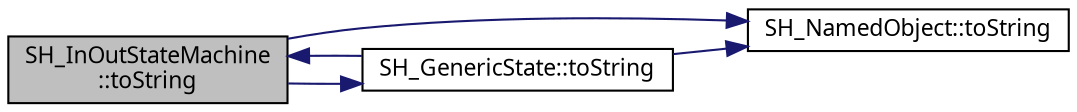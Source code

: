digraph "SH_InOutStateMachine::toString"
{
 // INTERACTIVE_SVG=YES
  bgcolor="transparent";
  edge [fontname="Verdana",fontsize="11",labelfontname="Verdana",labelfontsize="11"];
  node [fontname="Verdana",fontsize="11",shape=record];
  rankdir="LR";
  Node1 [label="SH_InOutStateMachine\l::toString",height=0.2,width=0.4,color="black", fillcolor="grey75", style="filled" fontcolor="black"];
  Node1 -> Node2 [color="midnightblue",fontsize="11",style="solid",fontname="Verdana"];
  Node2 [label="SH_NamedObject::toString",height=0.2,width=0.4,color="black",URL="$classSH__NamedObject.html#af73e97f6476ca1ef3a22b159d179f5e7"];
  Node1 -> Node3 [color="midnightblue",fontsize="11",style="solid",fontname="Verdana"];
  Node3 [label="SH_GenericState::toString",height=0.2,width=0.4,color="black",URL="$classSH__GenericState.html#a5480c5ee725fd801d8f6292cd4c803b8"];
  Node3 -> Node2 [color="midnightblue",fontsize="11",style="solid",fontname="Verdana"];
  Node3 -> Node1 [color="midnightblue",fontsize="11",style="solid",fontname="Verdana"];
}
